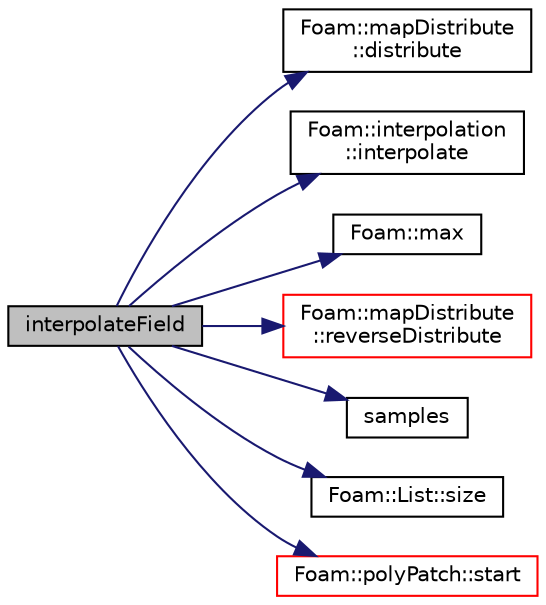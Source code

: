digraph "interpolateField"
{
  bgcolor="transparent";
  edge [fontname="Helvetica",fontsize="10",labelfontname="Helvetica",labelfontsize="10"];
  node [fontname="Helvetica",fontsize="10",shape=record];
  rankdir="LR";
  Node1 [label="interpolateField",height=0.2,width=0.4,color="black", fillcolor="grey75", style="filled", fontcolor="black"];
  Node1 -> Node2 [color="midnightblue",fontsize="10",style="solid",fontname="Helvetica"];
  Node2 [label="Foam::mapDistribute\l::distribute",height=0.2,width=0.4,color="black",URL="$a01438.html#aaa12ce6cf9cbdd9dfb0015d8c93d1214",tooltip="Distribute data using default commsType. "];
  Node1 -> Node3 [color="midnightblue",fontsize="10",style="solid",fontname="Helvetica"];
  Node3 [label="Foam::interpolation\l::interpolate",height=0.2,width=0.4,color="black",URL="$a01175.html#ae9b2da58222c92823903cd30bcf782f6",tooltip="Interpolate field to the given point in the given cell. "];
  Node1 -> Node4 [color="midnightblue",fontsize="10",style="solid",fontname="Helvetica"];
  Node4 [label="Foam::max",height=0.2,width=0.4,color="black",URL="$a10936.html#ac993e906cf2774ae77e666bc24e81733"];
  Node1 -> Node5 [color="midnightblue",fontsize="10",style="solid",fontname="Helvetica"];
  Node5 [label="Foam::mapDistribute\l::reverseDistribute",height=0.2,width=0.4,color="red",URL="$a01438.html#ae5978ec7d5cfaaa710d2266027280062",tooltip="Reverse distribute data using default commsType. "];
  Node1 -> Node6 [color="midnightblue",fontsize="10",style="solid",fontname="Helvetica"];
  Node6 [label="samples",height=0.2,width=0.4,color="black",URL="$a04572.html#a14d38e99c2caf50fd9f0aa0d5ef88e3b"];
  Node1 -> Node7 [color="midnightblue",fontsize="10",style="solid",fontname="Helvetica"];
  Node7 [label="Foam::List::size",height=0.2,width=0.4,color="black",URL="$a01397.html#a8a5f6fa29bd4b500caf186f60245b384",tooltip="Override size to be inconsistent with allocated storage. "];
  Node1 -> Node8 [color="midnightblue",fontsize="10",style="solid",fontname="Helvetica"];
  Node8 [label="Foam::polyPatch::start",height=0.2,width=0.4,color="red",URL="$a01979.html#a861f370e41af7d54d7ff91da65de6e6a",tooltip="Return start label of this patch in the polyMesh face list. "];
}
